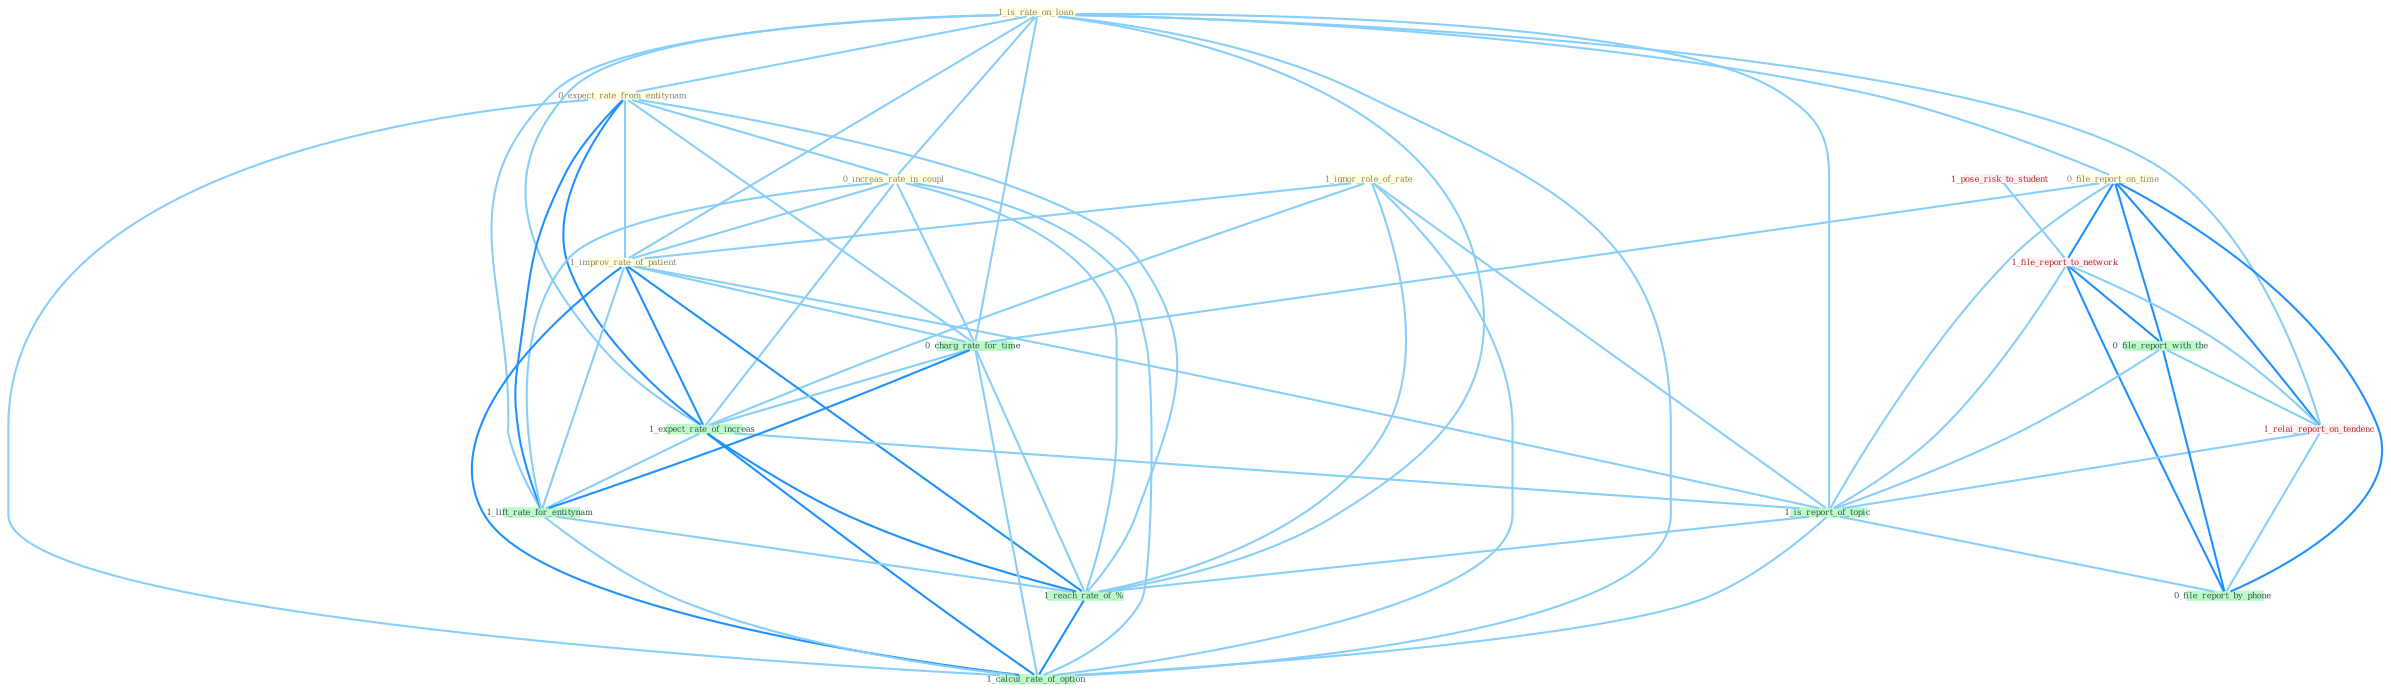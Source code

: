 Graph G{ 
    node
    [shape=polygon,style=filled,width=.5,height=.06,color="#BDFCC9",fixedsize=true,fontsize=4,
    fontcolor="#2f4f4f"];
    {node
    [color="#ffffe0", fontcolor="#8b7d6b"] "1_ignor_role_of_rate " "1_is_rate_on_loan " "0_expect_rate_from_entitynam " "0_increas_rate_in_coupl " "1_improv_rate_of_patient " "0_file_report_on_time "}
{node [color="#fff0f5", fontcolor="#b22222"] "1_pose_risk_to_student " "1_file_report_to_network " "1_relai_report_on_tendenc "}
edge [color="#B0E2FF"];

	"1_ignor_role_of_rate " -- "1_improv_rate_of_patient " [w="1", color="#87cefa" ];
	"1_ignor_role_of_rate " -- "1_expect_rate_of_increas " [w="1", color="#87cefa" ];
	"1_ignor_role_of_rate " -- "1_is_report_of_topic " [w="1", color="#87cefa" ];
	"1_ignor_role_of_rate " -- "1_reach_rate_of_% " [w="1", color="#87cefa" ];
	"1_ignor_role_of_rate " -- "1_calcul_rate_of_option " [w="1", color="#87cefa" ];
	"1_is_rate_on_loan " -- "0_expect_rate_from_entitynam " [w="1", color="#87cefa" ];
	"1_is_rate_on_loan " -- "0_increas_rate_in_coupl " [w="1", color="#87cefa" ];
	"1_is_rate_on_loan " -- "1_improv_rate_of_patient " [w="1", color="#87cefa" ];
	"1_is_rate_on_loan " -- "0_file_report_on_time " [w="1", color="#87cefa" ];
	"1_is_rate_on_loan " -- "0_charg_rate_for_time " [w="1", color="#87cefa" ];
	"1_is_rate_on_loan " -- "1_expect_rate_of_increas " [w="1", color="#87cefa" ];
	"1_is_rate_on_loan " -- "1_relai_report_on_tendenc " [w="1", color="#87cefa" ];
	"1_is_rate_on_loan " -- "1_lift_rate_for_entitynam " [w="1", color="#87cefa" ];
	"1_is_rate_on_loan " -- "1_is_report_of_topic " [w="1", color="#87cefa" ];
	"1_is_rate_on_loan " -- "1_reach_rate_of_% " [w="1", color="#87cefa" ];
	"1_is_rate_on_loan " -- "1_calcul_rate_of_option " [w="1", color="#87cefa" ];
	"0_expect_rate_from_entitynam " -- "0_increas_rate_in_coupl " [w="1", color="#87cefa" ];
	"0_expect_rate_from_entitynam " -- "1_improv_rate_of_patient " [w="1", color="#87cefa" ];
	"0_expect_rate_from_entitynam " -- "0_charg_rate_for_time " [w="1", color="#87cefa" ];
	"0_expect_rate_from_entitynam " -- "1_expect_rate_of_increas " [w="2", color="#1e90ff" , len=0.8];
	"0_expect_rate_from_entitynam " -- "1_lift_rate_for_entitynam " [w="2", color="#1e90ff" , len=0.8];
	"0_expect_rate_from_entitynam " -- "1_reach_rate_of_% " [w="1", color="#87cefa" ];
	"0_expect_rate_from_entitynam " -- "1_calcul_rate_of_option " [w="1", color="#87cefa" ];
	"0_increas_rate_in_coupl " -- "1_improv_rate_of_patient " [w="1", color="#87cefa" ];
	"0_increas_rate_in_coupl " -- "0_charg_rate_for_time " [w="1", color="#87cefa" ];
	"0_increas_rate_in_coupl " -- "1_expect_rate_of_increas " [w="1", color="#87cefa" ];
	"0_increas_rate_in_coupl " -- "1_lift_rate_for_entitynam " [w="1", color="#87cefa" ];
	"0_increas_rate_in_coupl " -- "1_reach_rate_of_% " [w="1", color="#87cefa" ];
	"0_increas_rate_in_coupl " -- "1_calcul_rate_of_option " [w="1", color="#87cefa" ];
	"1_improv_rate_of_patient " -- "0_charg_rate_for_time " [w="1", color="#87cefa" ];
	"1_improv_rate_of_patient " -- "1_expect_rate_of_increas " [w="2", color="#1e90ff" , len=0.8];
	"1_improv_rate_of_patient " -- "1_lift_rate_for_entitynam " [w="1", color="#87cefa" ];
	"1_improv_rate_of_patient " -- "1_is_report_of_topic " [w="1", color="#87cefa" ];
	"1_improv_rate_of_patient " -- "1_reach_rate_of_% " [w="2", color="#1e90ff" , len=0.8];
	"1_improv_rate_of_patient " -- "1_calcul_rate_of_option " [w="2", color="#1e90ff" , len=0.8];
	"0_file_report_on_time " -- "1_file_report_to_network " [w="2", color="#1e90ff" , len=0.8];
	"0_file_report_on_time " -- "0_file_report_with_the " [w="2", color="#1e90ff" , len=0.8];
	"0_file_report_on_time " -- "0_charg_rate_for_time " [w="1", color="#87cefa" ];
	"0_file_report_on_time " -- "1_relai_report_on_tendenc " [w="2", color="#1e90ff" , len=0.8];
	"0_file_report_on_time " -- "1_is_report_of_topic " [w="1", color="#87cefa" ];
	"0_file_report_on_time " -- "0_file_report_by_phone " [w="2", color="#1e90ff" , len=0.8];
	"1_pose_risk_to_student " -- "1_file_report_to_network " [w="1", color="#87cefa" ];
	"1_file_report_to_network " -- "0_file_report_with_the " [w="2", color="#1e90ff" , len=0.8];
	"1_file_report_to_network " -- "1_relai_report_on_tendenc " [w="1", color="#87cefa" ];
	"1_file_report_to_network " -- "1_is_report_of_topic " [w="1", color="#87cefa" ];
	"1_file_report_to_network " -- "0_file_report_by_phone " [w="2", color="#1e90ff" , len=0.8];
	"0_file_report_with_the " -- "1_relai_report_on_tendenc " [w="1", color="#87cefa" ];
	"0_file_report_with_the " -- "1_is_report_of_topic " [w="1", color="#87cefa" ];
	"0_file_report_with_the " -- "0_file_report_by_phone " [w="2", color="#1e90ff" , len=0.8];
	"0_charg_rate_for_time " -- "1_expect_rate_of_increas " [w="1", color="#87cefa" ];
	"0_charg_rate_for_time " -- "1_lift_rate_for_entitynam " [w="2", color="#1e90ff" , len=0.8];
	"0_charg_rate_for_time " -- "1_reach_rate_of_% " [w="1", color="#87cefa" ];
	"0_charg_rate_for_time " -- "1_calcul_rate_of_option " [w="1", color="#87cefa" ];
	"1_expect_rate_of_increas " -- "1_lift_rate_for_entitynam " [w="1", color="#87cefa" ];
	"1_expect_rate_of_increas " -- "1_is_report_of_topic " [w="1", color="#87cefa" ];
	"1_expect_rate_of_increas " -- "1_reach_rate_of_% " [w="2", color="#1e90ff" , len=0.8];
	"1_expect_rate_of_increas " -- "1_calcul_rate_of_option " [w="2", color="#1e90ff" , len=0.8];
	"1_relai_report_on_tendenc " -- "1_is_report_of_topic " [w="1", color="#87cefa" ];
	"1_relai_report_on_tendenc " -- "0_file_report_by_phone " [w="1", color="#87cefa" ];
	"1_lift_rate_for_entitynam " -- "1_reach_rate_of_% " [w="1", color="#87cefa" ];
	"1_lift_rate_for_entitynam " -- "1_calcul_rate_of_option " [w="1", color="#87cefa" ];
	"1_is_report_of_topic " -- "1_reach_rate_of_% " [w="1", color="#87cefa" ];
	"1_is_report_of_topic " -- "0_file_report_by_phone " [w="1", color="#87cefa" ];
	"1_is_report_of_topic " -- "1_calcul_rate_of_option " [w="1", color="#87cefa" ];
	"1_reach_rate_of_% " -- "1_calcul_rate_of_option " [w="2", color="#1e90ff" , len=0.8];
}